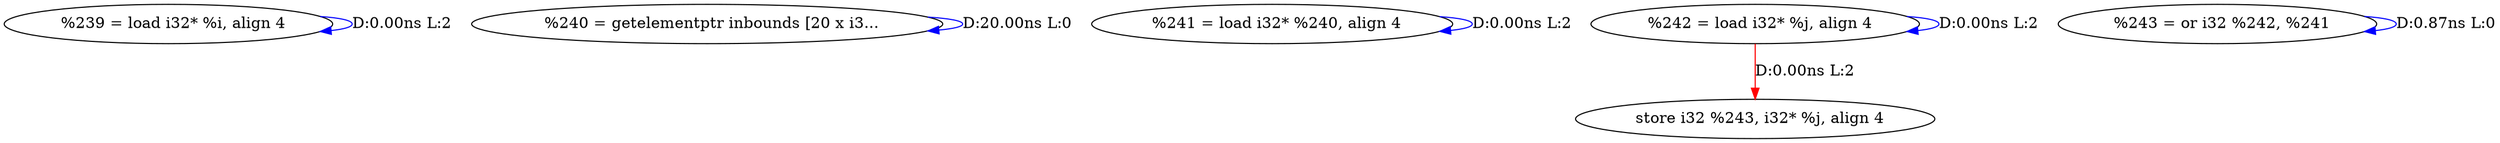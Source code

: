 digraph {
Node0x2d17360[label="  %239 = load i32* %i, align 4"];
Node0x2d17360 -> Node0x2d17360[label="D:0.00ns L:2",color=blue];
Node0x2d17440[label="  %240 = getelementptr inbounds [20 x i3..."];
Node0x2d17440 -> Node0x2d17440[label="D:20.00ns L:0",color=blue];
Node0x2d17520[label="  %241 = load i32* %240, align 4"];
Node0x2d17520 -> Node0x2d17520[label="D:0.00ns L:2",color=blue];
Node0x2d17600[label="  %242 = load i32* %j, align 4"];
Node0x2d17600 -> Node0x2d17600[label="D:0.00ns L:2",color=blue];
Node0x2d177c0[label="  store i32 %243, i32* %j, align 4"];
Node0x2d17600 -> Node0x2d177c0[label="D:0.00ns L:2",color=red];
Node0x2d176e0[label="  %243 = or i32 %242, %241"];
Node0x2d176e0 -> Node0x2d176e0[label="D:0.87ns L:0",color=blue];
}
